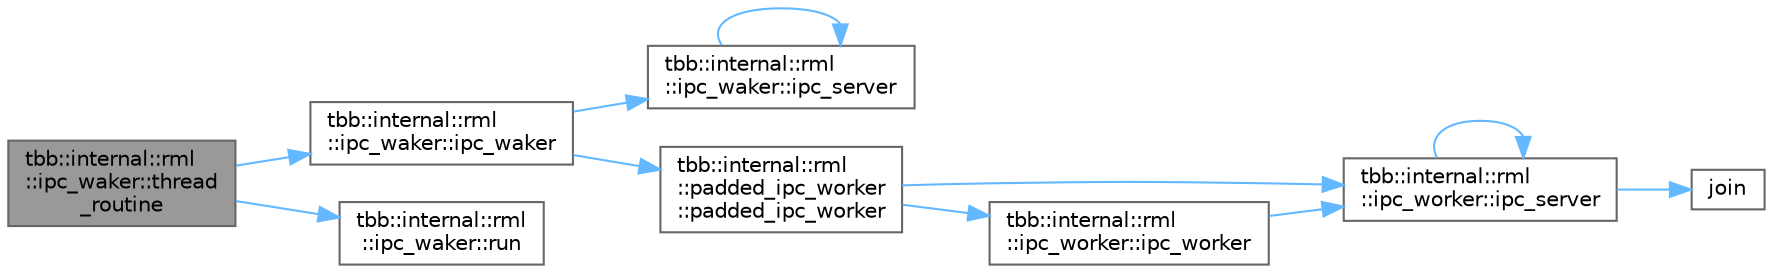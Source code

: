 digraph "tbb::internal::rml::ipc_waker::thread_routine"
{
 // LATEX_PDF_SIZE
  bgcolor="transparent";
  edge [fontname=Helvetica,fontsize=10,labelfontname=Helvetica,labelfontsize=10];
  node [fontname=Helvetica,fontsize=10,shape=box,height=0.2,width=0.4];
  rankdir="LR";
  Node1 [id="Node000001",label="tbb::internal::rml\l::ipc_waker::thread\l_routine",height=0.2,width=0.4,color="gray40", fillcolor="grey60", style="filled", fontcolor="black",tooltip=" "];
  Node1 -> Node2 [id="edge1_Node000001_Node000002",color="steelblue1",style="solid",tooltip=" "];
  Node2 [id="Node000002",label="tbb::internal::rml\l::ipc_waker::ipc_waker",height=0.2,width=0.4,color="grey40", fillcolor="white", style="filled",URL="$classtbb_1_1internal_1_1rml_1_1ipc__waker.html#aad6bb8edc64336ee16490c1c85845b89",tooltip=" "];
  Node2 -> Node3 [id="edge2_Node000002_Node000003",color="steelblue1",style="solid",tooltip=" "];
  Node3 [id="Node000003",label="tbb::internal::rml\l::ipc_waker::ipc_server",height=0.2,width=0.4,color="grey40", fillcolor="white", style="filled",URL="$classtbb_1_1internal_1_1rml_1_1ipc__waker.html#a8017e160b753986cff64667a53d0f1f1",tooltip=" "];
  Node3 -> Node3 [id="edge3_Node000003_Node000003",color="steelblue1",style="solid",tooltip=" "];
  Node2 -> Node4 [id="edge4_Node000002_Node000004",color="steelblue1",style="solid",tooltip=" "];
  Node4 [id="Node000004",label="tbb::internal::rml\l::padded_ipc_worker\l::padded_ipc_worker",height=0.2,width=0.4,color="grey40", fillcolor="white", style="filled",URL="$classtbb_1_1internal_1_1rml_1_1padded__ipc__worker.html#ae68cf56244974ea741e3c3995be019aa",tooltip=" "];
  Node4 -> Node5 [id="edge5_Node000004_Node000005",color="steelblue1",style="solid",tooltip=" "];
  Node5 [id="Node000005",label="tbb::internal::rml\l::ipc_worker::ipc_server",height=0.2,width=0.4,color="grey40", fillcolor="white", style="filled",URL="$classtbb_1_1internal_1_1rml_1_1ipc__worker.html#a8017e160b753986cff64667a53d0f1f1",tooltip=" "];
  Node5 -> Node5 [id="edge6_Node000005_Node000005",color="steelblue1",style="solid",tooltip=" "];
  Node5 -> Node6 [id="edge7_Node000005_Node000006",color="steelblue1",style="solid",tooltip=" "];
  Node6 [id="Node000006",label="join",height=0.2,width=0.4,color="grey40", fillcolor="white", style="filled",URL="$bundled_2ranges_8h.html#a703e3555a519a55eae7986580660994c",tooltip=" "];
  Node4 -> Node7 [id="edge8_Node000004_Node000007",color="steelblue1",style="solid",tooltip=" "];
  Node7 [id="Node000007",label="tbb::internal::rml\l::ipc_worker::ipc_worker",height=0.2,width=0.4,color="grey40", fillcolor="white", style="filled",URL="$classtbb_1_1internal_1_1rml_1_1ipc__worker.html#aa27e2da17bc9163355664eaaa38f0d3f",tooltip=" "];
  Node7 -> Node5 [id="edge9_Node000007_Node000005",color="steelblue1",style="solid",tooltip=" "];
  Node1 -> Node8 [id="edge10_Node000001_Node000008",color="steelblue1",style="solid",tooltip=" "];
  Node8 [id="Node000008",label="tbb::internal::rml\l::ipc_waker::run",height=0.2,width=0.4,color="grey40", fillcolor="white", style="filled",URL="$classtbb_1_1internal_1_1rml_1_1ipc__waker.html#a622c48b8f63d50b472df783c8af37c8b",tooltip=" "];
}
